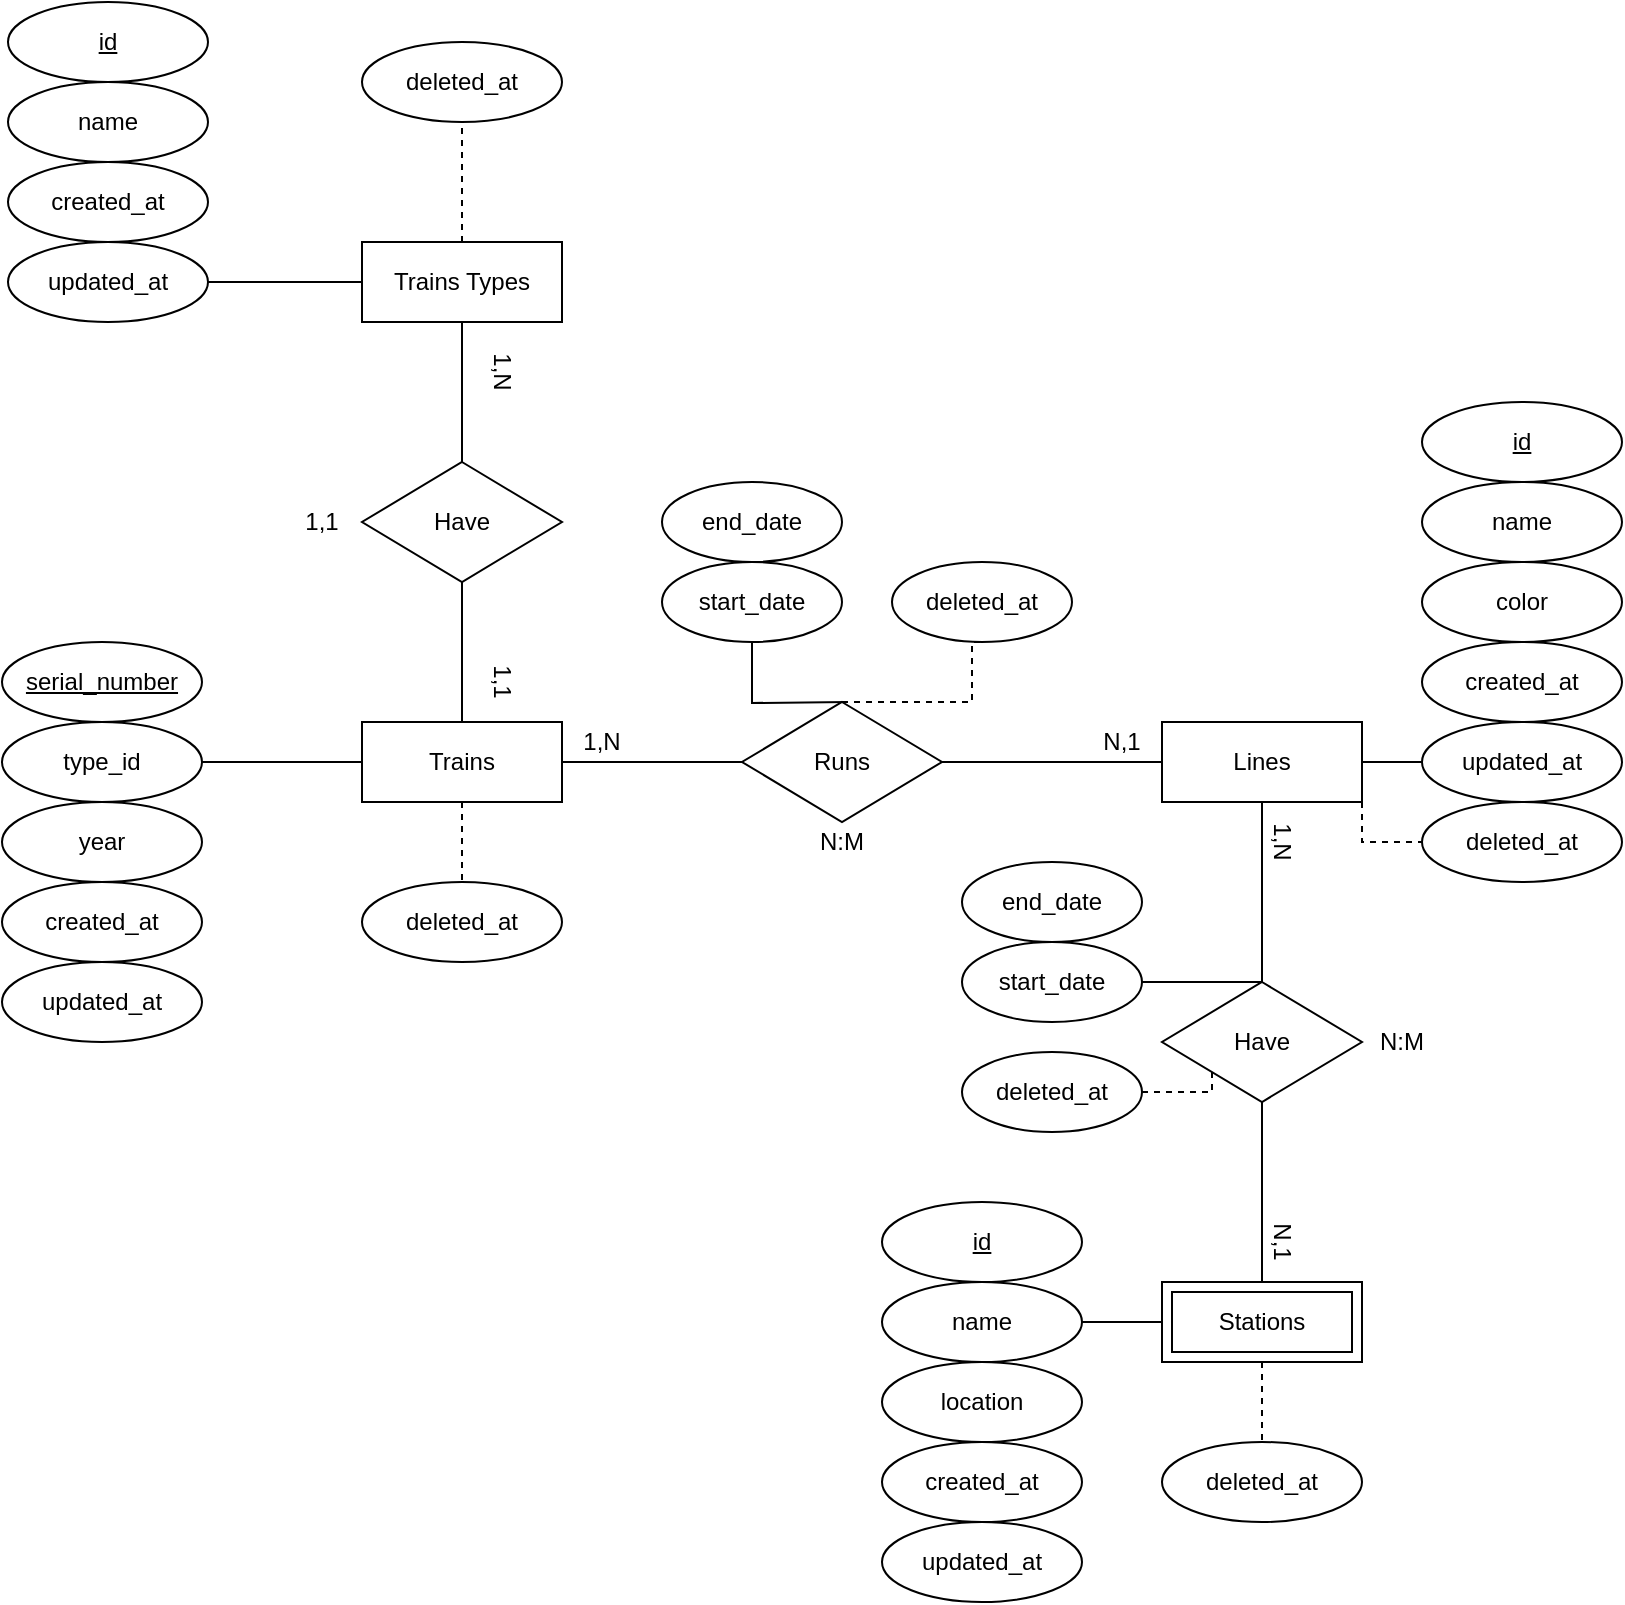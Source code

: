 <mxfile version="20.8.16" type="device"><diagram name="Página-1" id="_CON7dvycLkVMJO1nGlJ"><mxGraphModel dx="2261" dy="2053" grid="1" gridSize="10" guides="1" tooltips="1" connect="1" arrows="1" fold="1" page="1" pageScale="1" pageWidth="827" pageHeight="1169" math="0" shadow="0"><root><mxCell id="0"/><mxCell id="1" parent="0"/><mxCell id="r812NtlvMPiRMAVlbHMb-9" style="edgeStyle=orthogonalEdgeStyle;rounded=0;orthogonalLoop=1;jettySize=auto;html=1;entryX=1;entryY=0.5;entryDx=0;entryDy=0;endArrow=none;endFill=0;" parent="1" source="r812NtlvMPiRMAVlbHMb-4" target="r812NtlvMPiRMAVlbHMb-5" edge="1"><mxGeometry relative="1" as="geometry"/></mxCell><mxCell id="r812NtlvMPiRMAVlbHMb-22" style="edgeStyle=orthogonalEdgeStyle;rounded=0;orthogonalLoop=1;jettySize=auto;html=1;entryX=0;entryY=0.5;entryDx=0;entryDy=0;endArrow=none;endFill=0;" parent="1" source="r812NtlvMPiRMAVlbHMb-4" target="r812NtlvMPiRMAVlbHMb-12" edge="1"><mxGeometry relative="1" as="geometry"/></mxCell><mxCell id="uzOs2w22gUMgOMVbc7ES-4" style="edgeStyle=orthogonalEdgeStyle;rounded=0;orthogonalLoop=1;jettySize=auto;html=1;entryX=0.5;entryY=0;entryDx=0;entryDy=0;dashed=1;endArrow=none;endFill=0;" edge="1" parent="1" source="r812NtlvMPiRMAVlbHMb-4" target="uzOs2w22gUMgOMVbc7ES-3"><mxGeometry relative="1" as="geometry"/></mxCell><mxCell id="r812NtlvMPiRMAVlbHMb-4" value="Trains" style="whiteSpace=wrap;html=1;align=center;" parent="1" vertex="1"><mxGeometry x="40" y="320" width="100" height="40" as="geometry"/></mxCell><mxCell id="r812NtlvMPiRMAVlbHMb-5" value="type_id" style="ellipse;whiteSpace=wrap;html=1;align=center;" parent="1" vertex="1"><mxGeometry x="-140" y="320" width="100" height="40" as="geometry"/></mxCell><mxCell id="r812NtlvMPiRMAVlbHMb-6" value="serial_number" style="ellipse;whiteSpace=wrap;html=1;align=center;fontStyle=4;" parent="1" vertex="1"><mxGeometry x="-140" y="280" width="100" height="40" as="geometry"/></mxCell><mxCell id="r812NtlvMPiRMAVlbHMb-10" value="year" style="ellipse;whiteSpace=wrap;html=1;align=center;" parent="1" vertex="1"><mxGeometry x="-140" y="360" width="100" height="40" as="geometry"/></mxCell><mxCell id="r812NtlvMPiRMAVlbHMb-38" style="edgeStyle=orthogonalEdgeStyle;rounded=0;orthogonalLoop=1;jettySize=auto;html=1;entryX=0.5;entryY=0;entryDx=0;entryDy=0;endArrow=none;endFill=0;" parent="1" source="r812NtlvMPiRMAVlbHMb-11" target="r812NtlvMPiRMAVlbHMb-37" edge="1"><mxGeometry relative="1" as="geometry"/></mxCell><mxCell id="r812NtlvMPiRMAVlbHMb-40" style="edgeStyle=orthogonalEdgeStyle;rounded=0;orthogonalLoop=1;jettySize=auto;html=1;entryX=0;entryY=0.5;entryDx=0;entryDy=0;endArrow=none;endFill=0;" parent="1" source="r812NtlvMPiRMAVlbHMb-11" target="r812NtlvMPiRMAVlbHMb-17" edge="1"><mxGeometry relative="1" as="geometry"/></mxCell><mxCell id="uzOs2w22gUMgOMVbc7ES-7" style="edgeStyle=orthogonalEdgeStyle;rounded=0;orthogonalLoop=1;jettySize=auto;html=1;exitX=1;exitY=1;exitDx=0;exitDy=0;entryX=0;entryY=0.5;entryDx=0;entryDy=0;dashed=1;endArrow=none;endFill=0;" edge="1" parent="1" source="r812NtlvMPiRMAVlbHMb-11" target="r812NtlvMPiRMAVlbHMb-55"><mxGeometry relative="1" as="geometry"><Array as="points"><mxPoint x="540" y="380"/></Array></mxGeometry></mxCell><mxCell id="r812NtlvMPiRMAVlbHMb-11" value="Lines" style="whiteSpace=wrap;html=1;align=center;" parent="1" vertex="1"><mxGeometry x="440" y="320" width="100" height="40" as="geometry"/></mxCell><mxCell id="r812NtlvMPiRMAVlbHMb-21" style="edgeStyle=orthogonalEdgeStyle;rounded=0;orthogonalLoop=1;jettySize=auto;html=1;entryX=0;entryY=0.5;entryDx=0;entryDy=0;endArrow=none;endFill=0;" parent="1" source="r812NtlvMPiRMAVlbHMb-12" target="r812NtlvMPiRMAVlbHMb-11" edge="1"><mxGeometry relative="1" as="geometry"/></mxCell><mxCell id="r812NtlvMPiRMAVlbHMb-26" style="edgeStyle=orthogonalEdgeStyle;rounded=0;orthogonalLoop=1;jettySize=auto;html=1;entryX=0.5;entryY=1;entryDx=0;entryDy=0;endArrow=none;endFill=0;" parent="1" edge="1" target="r812NtlvMPiRMAVlbHMb-19"><mxGeometry relative="1" as="geometry"><mxPoint x="283" y="310" as="sourcePoint"/><mxPoint x="281.52" y="278.96" as="targetPoint"/></mxGeometry></mxCell><mxCell id="uzOs2w22gUMgOMVbc7ES-5" style="edgeStyle=orthogonalEdgeStyle;rounded=0;orthogonalLoop=1;jettySize=auto;html=1;entryX=0.5;entryY=1;entryDx=0;entryDy=0;dashed=1;endArrow=none;endFill=0;" edge="1" parent="1" source="r812NtlvMPiRMAVlbHMb-12" target="r812NtlvMPiRMAVlbHMb-84"><mxGeometry relative="1" as="geometry"><Array as="points"><mxPoint x="345" y="310"/></Array></mxGeometry></mxCell><mxCell id="r812NtlvMPiRMAVlbHMb-12" value="Runs" style="shape=rhombus;perimeter=rhombusPerimeter;whiteSpace=wrap;html=1;align=center;" parent="1" vertex="1"><mxGeometry x="230" y="310" width="100" height="60" as="geometry"/></mxCell><mxCell id="r812NtlvMPiRMAVlbHMb-13" value="id" style="ellipse;whiteSpace=wrap;html=1;align=center;fontStyle=4;" parent="1" vertex="1"><mxGeometry x="570" y="160" width="100" height="40" as="geometry"/></mxCell><mxCell id="r812NtlvMPiRMAVlbHMb-14" value="name" style="ellipse;whiteSpace=wrap;html=1;align=center;" parent="1" vertex="1"><mxGeometry x="570" y="200" width="100" height="40" as="geometry"/></mxCell><mxCell id="r812NtlvMPiRMAVlbHMb-15" value="color" style="ellipse;whiteSpace=wrap;html=1;align=center;" parent="1" vertex="1"><mxGeometry x="570" y="240" width="100" height="40" as="geometry"/></mxCell><mxCell id="r812NtlvMPiRMAVlbHMb-16" value="created_at" style="ellipse;whiteSpace=wrap;html=1;align=center;" parent="1" vertex="1"><mxGeometry x="570" y="280" width="100" height="40" as="geometry"/></mxCell><mxCell id="r812NtlvMPiRMAVlbHMb-17" value="updated_at" style="ellipse;whiteSpace=wrap;html=1;align=center;" parent="1" vertex="1"><mxGeometry x="570" y="320" width="100" height="40" as="geometry"/></mxCell><mxCell id="r812NtlvMPiRMAVlbHMb-19" value="start_date" style="ellipse;whiteSpace=wrap;html=1;align=center;" parent="1" vertex="1"><mxGeometry x="190" y="240" width="90" height="40" as="geometry"/></mxCell><mxCell id="r812NtlvMPiRMAVlbHMb-23" value="1,N" style="text;html=1;strokeColor=none;fillColor=none;align=center;verticalAlign=middle;whiteSpace=wrap;rounded=0;" parent="1" vertex="1"><mxGeometry x="140" y="320" width="40" height="20" as="geometry"/></mxCell><mxCell id="r812NtlvMPiRMAVlbHMb-24" value="N,1" style="text;html=1;strokeColor=none;fillColor=none;align=center;verticalAlign=middle;whiteSpace=wrap;rounded=0;" parent="1" vertex="1"><mxGeometry x="400" y="320" width="40" height="20" as="geometry"/></mxCell><mxCell id="r812NtlvMPiRMAVlbHMb-25" value="N:M" style="text;html=1;strokeColor=none;fillColor=none;align=center;verticalAlign=middle;whiteSpace=wrap;rounded=0;" parent="1" vertex="1"><mxGeometry x="260" y="370" width="40" height="20" as="geometry"/></mxCell><mxCell id="r812NtlvMPiRMAVlbHMb-27" value="end_date" style="ellipse;whiteSpace=wrap;html=1;align=center;" parent="1" vertex="1"><mxGeometry x="190" y="200" width="90" height="40" as="geometry"/></mxCell><mxCell id="r812NtlvMPiRMAVlbHMb-28" value="created_at" style="ellipse;whiteSpace=wrap;html=1;align=center;" parent="1" vertex="1"><mxGeometry x="-140" y="400" width="100" height="40" as="geometry"/></mxCell><mxCell id="r812NtlvMPiRMAVlbHMb-29" value="updated_at" style="ellipse;whiteSpace=wrap;html=1;align=center;" parent="1" vertex="1"><mxGeometry x="-140" y="440" width="100" height="40" as="geometry"/></mxCell><mxCell id="r812NtlvMPiRMAVlbHMb-34" style="edgeStyle=orthogonalEdgeStyle;rounded=0;orthogonalLoop=1;jettySize=auto;html=1;entryX=1;entryY=0.5;entryDx=0;entryDy=0;endArrow=none;endFill=0;" parent="1" source="r812NtlvMPiRMAVlbHMb-30" target="r812NtlvMPiRMAVlbHMb-33" edge="1"><mxGeometry relative="1" as="geometry"/></mxCell><mxCell id="uzOs2w22gUMgOMVbc7ES-10" style="edgeStyle=orthogonalEdgeStyle;rounded=0;orthogonalLoop=1;jettySize=auto;html=1;exitX=0.5;exitY=1;exitDx=0;exitDy=0;entryX=0.5;entryY=0;entryDx=0;entryDy=0;dashed=1;endArrow=none;endFill=0;" edge="1" parent="1" source="r812NtlvMPiRMAVlbHMb-30" target="r812NtlvMPiRMAVlbHMb-54"><mxGeometry relative="1" as="geometry"/></mxCell><mxCell id="r812NtlvMPiRMAVlbHMb-30" value="Stations" style="shape=ext;margin=3;double=1;whiteSpace=wrap;html=1;align=center;" parent="1" vertex="1"><mxGeometry x="440" y="600" width="100" height="40" as="geometry"/></mxCell><mxCell id="r812NtlvMPiRMAVlbHMb-31" value="id" style="ellipse;whiteSpace=wrap;html=1;align=center;fontStyle=4;" parent="1" vertex="1"><mxGeometry x="300" y="560" width="100" height="40" as="geometry"/></mxCell><mxCell id="r812NtlvMPiRMAVlbHMb-33" value="name" style="ellipse;whiteSpace=wrap;html=1;align=center;" parent="1" vertex="1"><mxGeometry x="300" y="600" width="100" height="40" as="geometry"/></mxCell><mxCell id="r812NtlvMPiRMAVlbHMb-35" value="created_at" style="ellipse;whiteSpace=wrap;html=1;align=center;" parent="1" vertex="1"><mxGeometry x="300" y="680" width="100" height="40" as="geometry"/></mxCell><mxCell id="r812NtlvMPiRMAVlbHMb-36" value="updated_at" style="ellipse;whiteSpace=wrap;html=1;align=center;" parent="1" vertex="1"><mxGeometry x="300" y="720" width="100" height="40" as="geometry"/></mxCell><mxCell id="r812NtlvMPiRMAVlbHMb-39" style="edgeStyle=orthogonalEdgeStyle;rounded=0;orthogonalLoop=1;jettySize=auto;html=1;entryX=0.5;entryY=0;entryDx=0;entryDy=0;endArrow=none;endFill=0;" parent="1" source="r812NtlvMPiRMAVlbHMb-37" target="r812NtlvMPiRMAVlbHMb-30" edge="1"><mxGeometry relative="1" as="geometry"/></mxCell><mxCell id="PRAaTrQqgsy7jQrXWvJL-4" style="edgeStyle=orthogonalEdgeStyle;rounded=0;orthogonalLoop=1;jettySize=auto;html=1;entryX=1;entryY=0.5;entryDx=0;entryDy=0;endArrow=none;endFill=0;" parent="1" source="r812NtlvMPiRMAVlbHMb-37" target="PRAaTrQqgsy7jQrXWvJL-1" edge="1"><mxGeometry relative="1" as="geometry"><Array as="points"><mxPoint x="450" y="450"/><mxPoint x="450" y="450"/></Array></mxGeometry></mxCell><mxCell id="uzOs2w22gUMgOMVbc7ES-9" style="edgeStyle=orthogonalEdgeStyle;rounded=0;orthogonalLoop=1;jettySize=auto;html=1;exitX=0;exitY=1;exitDx=0;exitDy=0;entryX=1;entryY=0.5;entryDx=0;entryDy=0;dashed=1;endArrow=none;endFill=0;" edge="1" parent="1" source="r812NtlvMPiRMAVlbHMb-37" target="PRAaTrQqgsy7jQrXWvJL-3"><mxGeometry relative="1" as="geometry"><Array as="points"><mxPoint x="465" y="505"/></Array></mxGeometry></mxCell><mxCell id="r812NtlvMPiRMAVlbHMb-37" value="Have" style="shape=rhombus;perimeter=rhombusPerimeter;whiteSpace=wrap;html=1;align=center;" parent="1" vertex="1"><mxGeometry x="440" y="450" width="100" height="60" as="geometry"/></mxCell><mxCell id="r812NtlvMPiRMAVlbHMb-41" value="N:M" style="text;html=1;strokeColor=none;fillColor=none;align=center;verticalAlign=middle;whiteSpace=wrap;rounded=0;" parent="1" vertex="1"><mxGeometry x="540" y="470" width="40" height="20" as="geometry"/></mxCell><mxCell id="r812NtlvMPiRMAVlbHMb-42" value="1,N" style="text;html=1;strokeColor=none;fillColor=none;align=center;verticalAlign=middle;whiteSpace=wrap;rounded=0;rotation=90;" parent="1" vertex="1"><mxGeometry x="480" y="370" width="40" height="20" as="geometry"/></mxCell><mxCell id="r812NtlvMPiRMAVlbHMb-43" value="N,1" style="text;html=1;strokeColor=none;fillColor=none;align=center;verticalAlign=middle;whiteSpace=wrap;rounded=0;rotation=90;" parent="1" vertex="1"><mxGeometry x="480" y="570" width="40" height="20" as="geometry"/></mxCell><mxCell id="r812NtlvMPiRMAVlbHMb-54" value="deleted_at" style="ellipse;whiteSpace=wrap;html=1;align=center;" parent="1" vertex="1"><mxGeometry x="440" y="680" width="100" height="40" as="geometry"/></mxCell><mxCell id="r812NtlvMPiRMAVlbHMb-55" value="deleted_at" style="ellipse;whiteSpace=wrap;html=1;align=center;" parent="1" vertex="1"><mxGeometry x="570" y="360" width="100" height="40" as="geometry"/></mxCell><mxCell id="r812NtlvMPiRMAVlbHMb-84" value="deleted_at" style="ellipse;whiteSpace=wrap;html=1;align=center;" parent="1" vertex="1"><mxGeometry x="305" y="240" width="90" height="40" as="geometry"/></mxCell><mxCell id="FgZW5gYh53v1Wyp1H8NT-6" style="edgeStyle=orthogonalEdgeStyle;rounded=0;orthogonalLoop=1;jettySize=auto;html=1;entryX=0.5;entryY=0;entryDx=0;entryDy=0;endArrow=none;endFill=0;" parent="1" source="FgZW5gYh53v1Wyp1H8NT-1" target="FgZW5gYh53v1Wyp1H8NT-5" edge="1"><mxGeometry relative="1" as="geometry"/></mxCell><mxCell id="FgZW5gYh53v1Wyp1H8NT-14" style="edgeStyle=orthogonalEdgeStyle;rounded=0;orthogonalLoop=1;jettySize=auto;html=1;entryX=1;entryY=0.5;entryDx=0;entryDy=0;endArrow=none;endFill=0;" parent="1" source="FgZW5gYh53v1Wyp1H8NT-1" target="FgZW5gYh53v1Wyp1H8NT-12" edge="1"><mxGeometry relative="1" as="geometry"/></mxCell><mxCell id="uzOs2w22gUMgOMVbc7ES-2" style="edgeStyle=orthogonalEdgeStyle;rounded=0;orthogonalLoop=1;jettySize=auto;html=1;entryX=0.5;entryY=1;entryDx=0;entryDy=0;endArrow=none;endFill=0;dashed=1;" edge="1" parent="1" source="FgZW5gYh53v1Wyp1H8NT-1" target="uzOs2w22gUMgOMVbc7ES-1"><mxGeometry relative="1" as="geometry"/></mxCell><mxCell id="FgZW5gYh53v1Wyp1H8NT-1" value="Trains Types" style="whiteSpace=wrap;html=1;align=center;" parent="1" vertex="1"><mxGeometry x="40" y="80" width="100" height="40" as="geometry"/></mxCell><mxCell id="FgZW5gYh53v1Wyp1H8NT-2" value="id" style="ellipse;whiteSpace=wrap;html=1;align=center;fontStyle=4;" parent="1" vertex="1"><mxGeometry x="-137" y="-40" width="100" height="40" as="geometry"/></mxCell><mxCell id="FgZW5gYh53v1Wyp1H8NT-3" value="name" style="ellipse;whiteSpace=wrap;html=1;align=center;" parent="1" vertex="1"><mxGeometry x="-137" width="100" height="40" as="geometry"/></mxCell><mxCell id="FgZW5gYh53v1Wyp1H8NT-7" style="edgeStyle=orthogonalEdgeStyle;rounded=0;orthogonalLoop=1;jettySize=auto;html=1;entryX=0.5;entryY=0;entryDx=0;entryDy=0;endArrow=none;endFill=0;" parent="1" source="FgZW5gYh53v1Wyp1H8NT-5" target="r812NtlvMPiRMAVlbHMb-4" edge="1"><mxGeometry relative="1" as="geometry"/></mxCell><mxCell id="FgZW5gYh53v1Wyp1H8NT-5" value="Have" style="shape=rhombus;perimeter=rhombusPerimeter;whiteSpace=wrap;html=1;align=center;" parent="1" vertex="1"><mxGeometry x="40" y="190" width="100" height="60" as="geometry"/></mxCell><mxCell id="FgZW5gYh53v1Wyp1H8NT-8" value="1,N" style="text;html=1;strokeColor=none;fillColor=none;align=center;verticalAlign=middle;whiteSpace=wrap;rounded=0;rotation=90;" parent="1" vertex="1"><mxGeometry x="90" y="130" width="40" height="30" as="geometry"/></mxCell><mxCell id="FgZW5gYh53v1Wyp1H8NT-9" value="1,1" style="text;html=1;strokeColor=none;fillColor=none;align=center;verticalAlign=middle;whiteSpace=wrap;rounded=0;rotation=90;" parent="1" vertex="1"><mxGeometry x="90" y="285" width="40" height="30" as="geometry"/></mxCell><mxCell id="FgZW5gYh53v1Wyp1H8NT-10" value="1,1" style="text;html=1;strokeColor=none;fillColor=none;align=center;verticalAlign=middle;whiteSpace=wrap;rounded=0;rotation=0;" parent="1" vertex="1"><mxGeometry y="205" width="40" height="30" as="geometry"/></mxCell><mxCell id="FgZW5gYh53v1Wyp1H8NT-11" value="created_at" style="ellipse;whiteSpace=wrap;html=1;align=center;" parent="1" vertex="1"><mxGeometry x="-137" y="40" width="100" height="40" as="geometry"/></mxCell><mxCell id="FgZW5gYh53v1Wyp1H8NT-12" value="updated_at" style="ellipse;whiteSpace=wrap;html=1;align=center;" parent="1" vertex="1"><mxGeometry x="-137" y="80" width="100" height="40" as="geometry"/></mxCell><mxCell id="PRAaTrQqgsy7jQrXWvJL-1" value="start_date" style="ellipse;whiteSpace=wrap;html=1;align=center;" parent="1" vertex="1"><mxGeometry x="340" y="430" width="90" height="40" as="geometry"/></mxCell><mxCell id="PRAaTrQqgsy7jQrXWvJL-2" value="end_date" style="ellipse;whiteSpace=wrap;html=1;align=center;" parent="1" vertex="1"><mxGeometry x="340" y="390" width="90" height="40" as="geometry"/></mxCell><mxCell id="PRAaTrQqgsy7jQrXWvJL-3" value="deleted_at" style="ellipse;whiteSpace=wrap;html=1;align=center;" parent="1" vertex="1"><mxGeometry x="340" y="485" width="90" height="40" as="geometry"/></mxCell><mxCell id="H-FVLTKle8lTG84Lnp-6-1" value="location" style="ellipse;whiteSpace=wrap;html=1;align=center;" parent="1" vertex="1"><mxGeometry x="300" y="640" width="100" height="40" as="geometry"/></mxCell><mxCell id="uzOs2w22gUMgOMVbc7ES-1" value="deleted_at" style="ellipse;whiteSpace=wrap;html=1;align=center;" vertex="1" parent="1"><mxGeometry x="40" y="-20" width="100" height="40" as="geometry"/></mxCell><mxCell id="uzOs2w22gUMgOMVbc7ES-3" value="deleted_at" style="ellipse;whiteSpace=wrap;html=1;align=center;" vertex="1" parent="1"><mxGeometry x="40" y="400" width="100" height="40" as="geometry"/></mxCell></root></mxGraphModel></diagram></mxfile>